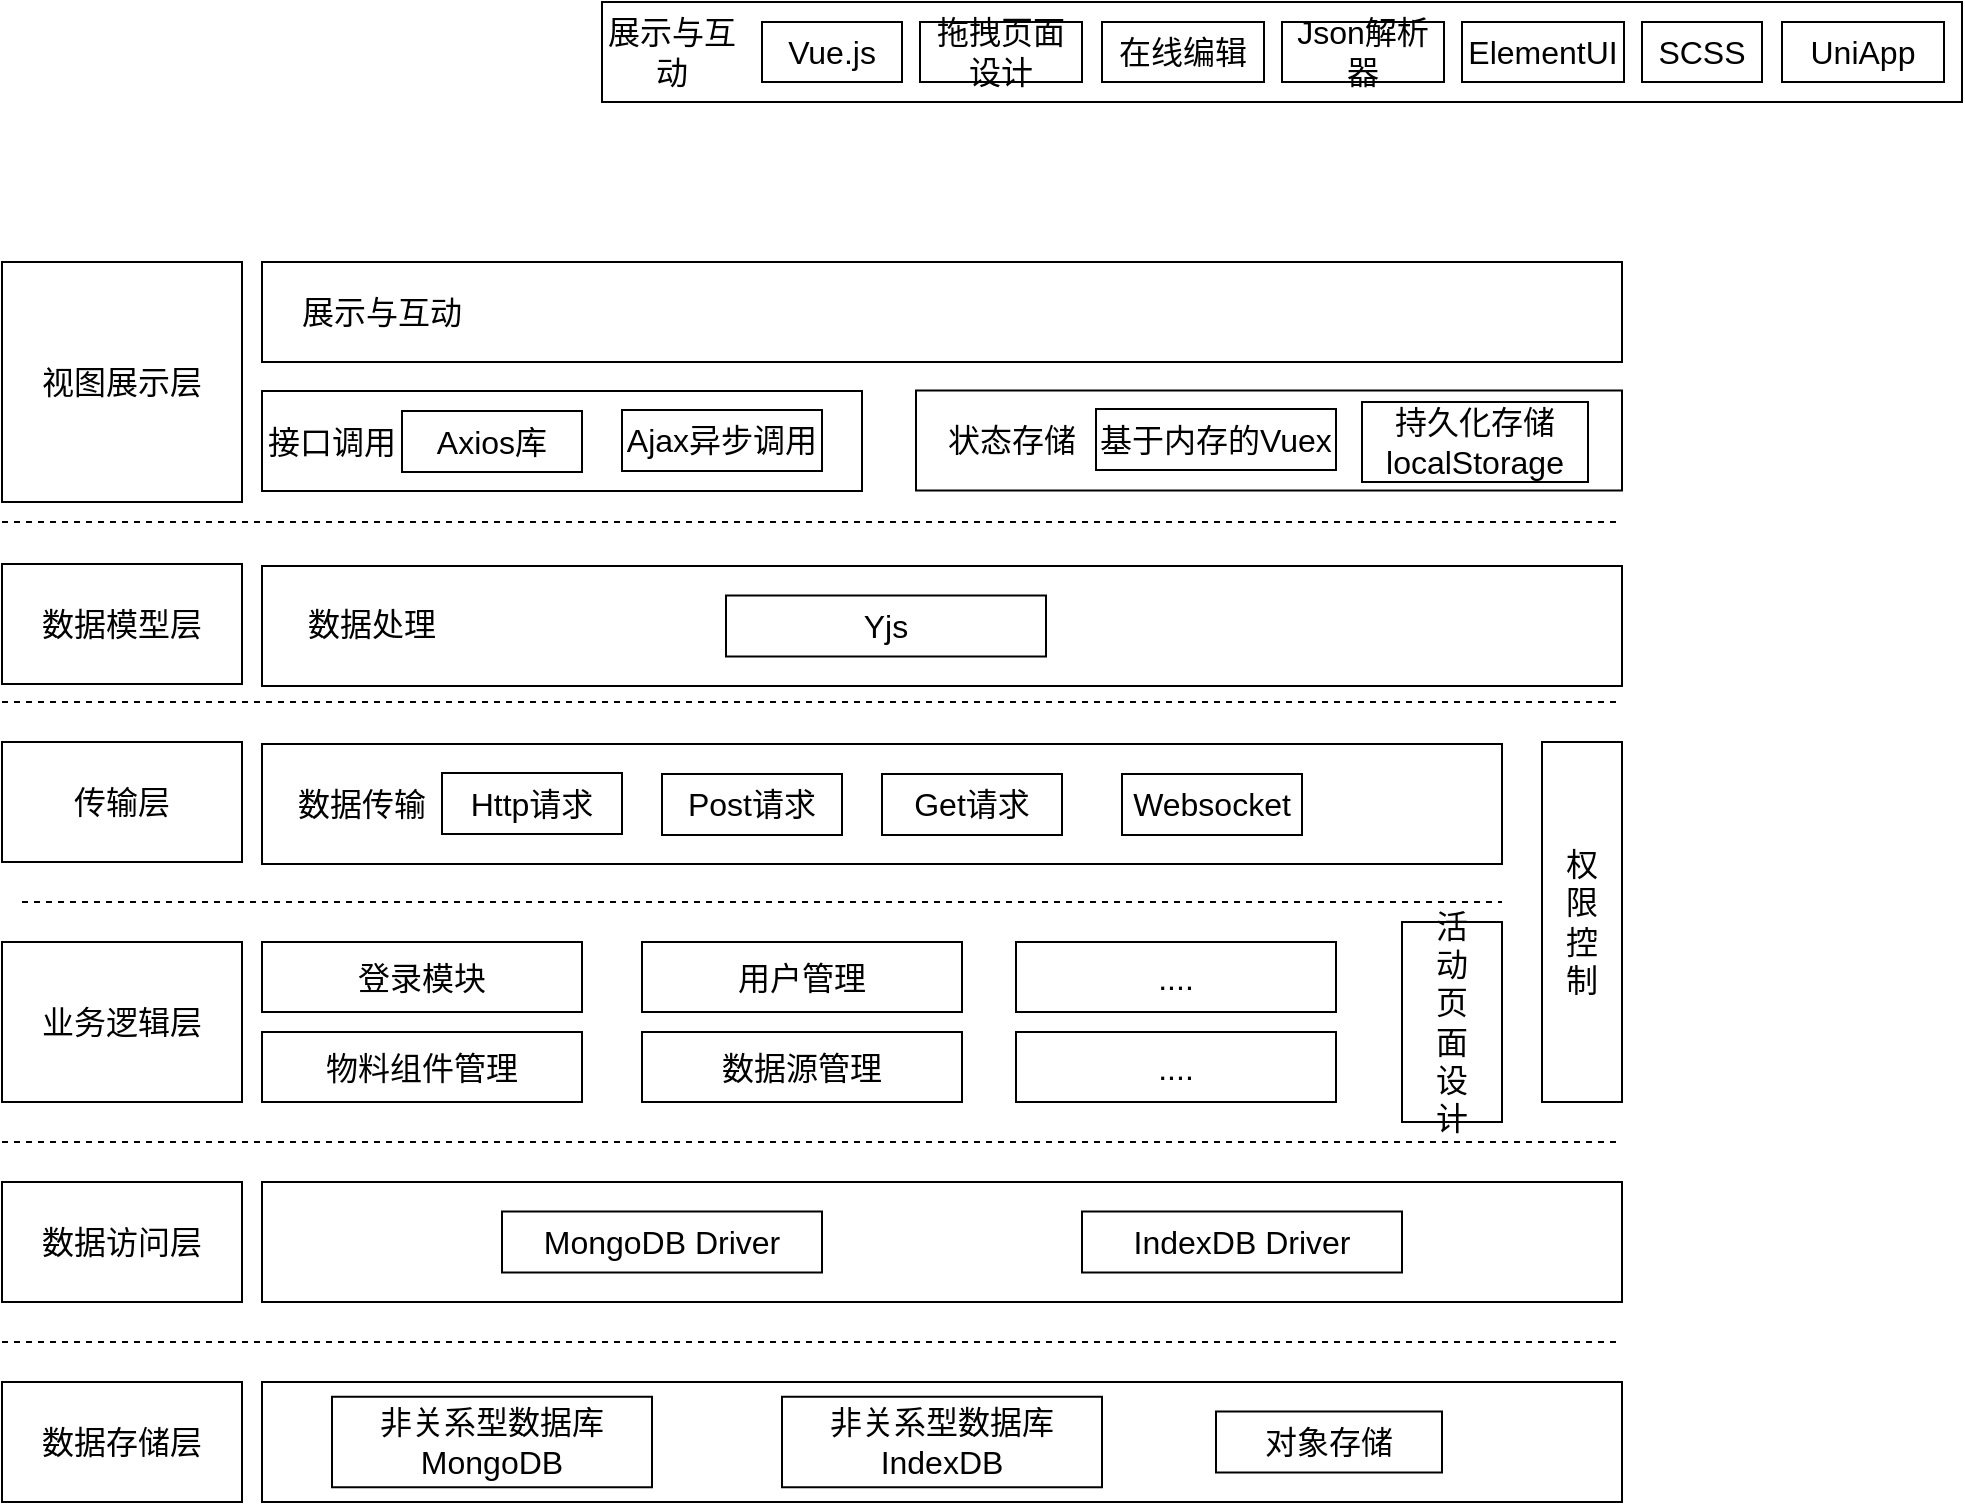 <mxfile version="24.0.7" type="github">
  <diagram name="第 1 页" id="aa-gGl5EJUcE4eOUJS7o">
    <mxGraphModel dx="2074" dy="2315" grid="1" gridSize="10" guides="1" tooltips="1" connect="1" arrows="1" fold="1" page="1" pageScale="1" pageWidth="827" pageHeight="1169" math="0" shadow="0">
      <root>
        <mxCell id="0" />
        <mxCell id="1" parent="0" />
        <mxCell id="VzZtKRIuBbigzssa7Cag-1" value="视图展示层" style="rounded=0;whiteSpace=wrap;html=1;fontSize=16;" vertex="1" parent="1">
          <mxGeometry x="70" y="-30" width="120" height="120" as="geometry" />
        </mxCell>
        <mxCell id="VzZtKRIuBbigzssa7Cag-2" value="&lt;p style=&quot;margin: 0pt 0pt 0.0pt; text-align: justify; font-family: &amp;quot;Times New Roman&amp;quot;; font-size: 16px;&quot; class=&quot;MsoNormal&quot;&gt;传输层&lt;/p&gt;" style="rounded=0;whiteSpace=wrap;html=1;fontSize=16;" vertex="1" parent="1">
          <mxGeometry x="70" y="210" width="120" height="60" as="geometry" />
        </mxCell>
        <mxCell id="VzZtKRIuBbigzssa7Cag-3" value="&lt;p style=&quot;margin: 0pt 0pt 0.0pt; text-align: justify; font-family: &amp;quot;Times New Roman&amp;quot;; font-size: 16px;&quot; class=&quot;MsoNormal&quot;&gt;业务逻辑层&lt;/p&gt;" style="rounded=0;whiteSpace=wrap;html=1;fontSize=16;" vertex="1" parent="1">
          <mxGeometry x="70" y="310" width="120" height="80" as="geometry" />
        </mxCell>
        <mxCell id="VzZtKRIuBbigzssa7Cag-4" value="&lt;p style=&quot;margin: 0pt 0pt 0.0pt; text-align: justify; font-family: &amp;quot;Times New Roman&amp;quot;; font-size: 16px;&quot; class=&quot;MsoNormal&quot;&gt;数据访问层&lt;/p&gt;" style="rounded=0;whiteSpace=wrap;html=1;fontSize=16;" vertex="1" parent="1">
          <mxGeometry x="70" y="430" width="120" height="60" as="geometry" />
        </mxCell>
        <mxCell id="VzZtKRIuBbigzssa7Cag-5" value="&lt;p style=&quot;margin: 0pt 0pt 0.0pt; text-align: justify; font-family: &amp;quot;Times New Roman&amp;quot;; font-size: 16px;&quot; class=&quot;MsoNormal&quot;&gt;数据存储层&lt;/p&gt;" style="rounded=0;whiteSpace=wrap;html=1;fontSize=16;" vertex="1" parent="1">
          <mxGeometry x="70" y="530" width="120" height="60" as="geometry" />
        </mxCell>
        <mxCell id="VzZtKRIuBbigzssa7Cag-6" value="&lt;p style=&quot;margin: 0pt 0pt 0.0pt; text-align: justify; font-family: &amp;quot;Times New Roman&amp;quot;; font-size: 16px;&quot; class=&quot;MsoNormal&quot;&gt;数据模型层&lt;/p&gt;" style="rounded=0;whiteSpace=wrap;html=1;fontSize=16;" vertex="1" parent="1">
          <mxGeometry x="70" y="121" width="120" height="60" as="geometry" />
        </mxCell>
        <mxCell id="VzZtKRIuBbigzssa7Cag-7" value="" style="rounded=0;whiteSpace=wrap;html=1;fontSize=16;" vertex="1" parent="1">
          <mxGeometry x="200" y="34.5" width="300" height="50" as="geometry" />
        </mxCell>
        <mxCell id="VzZtKRIuBbigzssa7Cag-8" value="" style="group;fontSize=16;" vertex="1" connectable="0" parent="1">
          <mxGeometry x="370" y="-160" width="680" height="50" as="geometry" />
        </mxCell>
        <mxCell id="VzZtKRIuBbigzssa7Cag-9" value="" style="rounded=0;whiteSpace=wrap;html=1;fontSize=16;" vertex="1" parent="VzZtKRIuBbigzssa7Cag-8">
          <mxGeometry width="680" height="50" as="geometry" />
        </mxCell>
        <mxCell id="VzZtKRIuBbigzssa7Cag-10" value="" style="group;fontSize=16;" vertex="1" connectable="0" parent="VzZtKRIuBbigzssa7Cag-8">
          <mxGeometry y="10" width="671" height="30" as="geometry" />
        </mxCell>
        <mxCell id="VzZtKRIuBbigzssa7Cag-11" value="展示与互动" style="text;html=1;strokeColor=none;fillColor=none;align=center;verticalAlign=middle;whiteSpace=wrap;rounded=0;fontSize=16;" vertex="1" parent="VzZtKRIuBbigzssa7Cag-10">
          <mxGeometry width="70" height="30" as="geometry" />
        </mxCell>
        <mxCell id="VzZtKRIuBbigzssa7Cag-12" value="Vue.js" style="rounded=0;whiteSpace=wrap;html=1;fontSize=16;" vertex="1" parent="VzZtKRIuBbigzssa7Cag-10">
          <mxGeometry x="80" width="70" height="30" as="geometry" />
        </mxCell>
        <mxCell id="VzZtKRIuBbigzssa7Cag-13" value="拖拽页面设计" style="rounded=0;whiteSpace=wrap;html=1;fontSize=16;" vertex="1" parent="VzZtKRIuBbigzssa7Cag-10">
          <mxGeometry x="159" width="81" height="30" as="geometry" />
        </mxCell>
        <mxCell id="VzZtKRIuBbigzssa7Cag-14" value="在线编辑" style="rounded=0;whiteSpace=wrap;html=1;fontSize=16;" vertex="1" parent="VzZtKRIuBbigzssa7Cag-10">
          <mxGeometry x="250" width="81" height="30" as="geometry" />
        </mxCell>
        <mxCell id="VzZtKRIuBbigzssa7Cag-15" value="Json解析器" style="rounded=0;whiteSpace=wrap;html=1;fontSize=16;" vertex="1" parent="VzZtKRIuBbigzssa7Cag-10">
          <mxGeometry x="340" width="81" height="30" as="geometry" />
        </mxCell>
        <mxCell id="VzZtKRIuBbigzssa7Cag-16" value="ElementUI" style="rounded=0;whiteSpace=wrap;html=1;fontSize=16;" vertex="1" parent="VzZtKRIuBbigzssa7Cag-10">
          <mxGeometry x="430" width="81" height="30" as="geometry" />
        </mxCell>
        <mxCell id="VzZtKRIuBbigzssa7Cag-17" value="SCSS" style="rounded=0;whiteSpace=wrap;html=1;fontSize=16;" vertex="1" parent="VzZtKRIuBbigzssa7Cag-10">
          <mxGeometry x="520" width="60" height="30" as="geometry" />
        </mxCell>
        <mxCell id="VzZtKRIuBbigzssa7Cag-18" value="UniApp" style="rounded=0;whiteSpace=wrap;html=1;fontSize=16;" vertex="1" parent="VzZtKRIuBbigzssa7Cag-10">
          <mxGeometry x="590" width="81" height="30" as="geometry" />
        </mxCell>
        <mxCell id="VzZtKRIuBbigzssa7Cag-19" value="接口调用" style="text;html=1;strokeColor=none;fillColor=none;align=center;verticalAlign=middle;whiteSpace=wrap;rounded=0;fontSize=16;" vertex="1" parent="1">
          <mxGeometry x="200" y="44.5" width="70" height="30" as="geometry" />
        </mxCell>
        <mxCell id="VzZtKRIuBbigzssa7Cag-20" value="Axios库" style="rounded=0;whiteSpace=wrap;html=1;fontSize=16;" vertex="1" parent="1">
          <mxGeometry x="270" y="44.5" width="90" height="30.5" as="geometry" />
        </mxCell>
        <mxCell id="VzZtKRIuBbigzssa7Cag-21" value="Ajax异步调用" style="rounded=0;whiteSpace=wrap;html=1;fontSize=16;" vertex="1" parent="1">
          <mxGeometry x="380" y="44" width="100" height="30.5" as="geometry" />
        </mxCell>
        <mxCell id="VzZtKRIuBbigzssa7Cag-22" value="" style="rounded=0;whiteSpace=wrap;html=1;fontSize=16;" vertex="1" parent="1">
          <mxGeometry x="527" y="34.25" width="353" height="50" as="geometry" />
        </mxCell>
        <mxCell id="VzZtKRIuBbigzssa7Cag-23" value="状态存储" style="text;html=1;strokeColor=none;fillColor=none;align=center;verticalAlign=middle;whiteSpace=wrap;rounded=0;fontSize=16;" vertex="1" parent="1">
          <mxGeometry x="540" y="44" width="70" height="30" as="geometry" />
        </mxCell>
        <mxCell id="VzZtKRIuBbigzssa7Cag-24" value="基于内存的Vuex" style="rounded=0;whiteSpace=wrap;html=1;fontSize=16;" vertex="1" parent="1">
          <mxGeometry x="617" y="43.5" width="120" height="30.5" as="geometry" />
        </mxCell>
        <mxCell id="VzZtKRIuBbigzssa7Cag-25" value="持久化存储localStorage" style="rounded=0;whiteSpace=wrap;html=1;fontSize=16;" vertex="1" parent="1">
          <mxGeometry x="750" y="40" width="113" height="40" as="geometry" />
        </mxCell>
        <mxCell id="VzZtKRIuBbigzssa7Cag-26" value="" style="rounded=0;whiteSpace=wrap;html=1;fontSize=16;" vertex="1" parent="1">
          <mxGeometry x="200" y="122" width="680" height="60" as="geometry" />
        </mxCell>
        <mxCell id="VzZtKRIuBbigzssa7Cag-27" value="数据处理" style="text;html=1;strokeColor=none;fillColor=none;align=center;verticalAlign=middle;whiteSpace=wrap;rounded=0;fontSize=16;" vertex="1" parent="1">
          <mxGeometry x="210" y="136" width="90" height="30" as="geometry" />
        </mxCell>
        <mxCell id="VzZtKRIuBbigzssa7Cag-28" value="Yjs" style="rounded=0;whiteSpace=wrap;html=1;fontSize=16;" vertex="1" parent="1">
          <mxGeometry x="432" y="136.75" width="160" height="30.5" as="geometry" />
        </mxCell>
        <mxCell id="VzZtKRIuBbigzssa7Cag-29" value="" style="rounded=0;whiteSpace=wrap;html=1;fontSize=16;" vertex="1" parent="1">
          <mxGeometry x="200" y="211" width="620" height="60" as="geometry" />
        </mxCell>
        <mxCell id="VzZtKRIuBbigzssa7Cag-30" value="数据传输" style="text;html=1;strokeColor=none;fillColor=none;align=center;verticalAlign=middle;whiteSpace=wrap;rounded=0;fontSize=16;" vertex="1" parent="1">
          <mxGeometry x="210" y="226" width="80" height="30" as="geometry" />
        </mxCell>
        <mxCell id="VzZtKRIuBbigzssa7Cag-31" value="Http请求" style="rounded=0;whiteSpace=wrap;html=1;fontSize=16;" vertex="1" parent="1">
          <mxGeometry x="290" y="225.5" width="90" height="30.5" as="geometry" />
        </mxCell>
        <mxCell id="VzZtKRIuBbigzssa7Cag-32" value="Post请求" style="rounded=0;whiteSpace=wrap;html=1;fontSize=16;" vertex="1" parent="1">
          <mxGeometry x="400" y="226" width="90" height="30.5" as="geometry" />
        </mxCell>
        <mxCell id="VzZtKRIuBbigzssa7Cag-33" value="Get请求" style="rounded=0;whiteSpace=wrap;html=1;fontSize=16;" vertex="1" parent="1">
          <mxGeometry x="510" y="226" width="90" height="30.5" as="geometry" />
        </mxCell>
        <mxCell id="VzZtKRIuBbigzssa7Cag-34" value="Websocket" style="rounded=0;whiteSpace=wrap;html=1;fontSize=16;" vertex="1" parent="1">
          <mxGeometry x="630" y="226" width="90" height="30.5" as="geometry" />
        </mxCell>
        <mxCell id="VzZtKRIuBbigzssa7Cag-35" value="登录模块" style="rounded=0;whiteSpace=wrap;html=1;fontSize=16;" vertex="1" parent="1">
          <mxGeometry x="200" y="310" width="160" height="35" as="geometry" />
        </mxCell>
        <mxCell id="VzZtKRIuBbigzssa7Cag-36" value="物料组件管理" style="rounded=0;whiteSpace=wrap;html=1;fontSize=16;" vertex="1" parent="1">
          <mxGeometry x="200" y="355" width="160" height="35" as="geometry" />
        </mxCell>
        <mxCell id="VzZtKRIuBbigzssa7Cag-37" value="用户管理" style="rounded=0;whiteSpace=wrap;html=1;fontSize=16;" vertex="1" parent="1">
          <mxGeometry x="390" y="310" width="160" height="35" as="geometry" />
        </mxCell>
        <mxCell id="VzZtKRIuBbigzssa7Cag-38" value="数据源管理" style="rounded=0;whiteSpace=wrap;html=1;fontSize=16;" vertex="1" parent="1">
          <mxGeometry x="390" y="355" width="160" height="35" as="geometry" />
        </mxCell>
        <mxCell id="VzZtKRIuBbigzssa7Cag-39" value="...." style="rounded=0;whiteSpace=wrap;html=1;fontSize=16;" vertex="1" parent="1">
          <mxGeometry x="577" y="310" width="160" height="35" as="geometry" />
        </mxCell>
        <mxCell id="VzZtKRIuBbigzssa7Cag-40" value="...." style="rounded=0;whiteSpace=wrap;html=1;fontSize=16;" vertex="1" parent="1">
          <mxGeometry x="577" y="355" width="160" height="35" as="geometry" />
        </mxCell>
        <mxCell id="VzZtKRIuBbigzssa7Cag-41" value="" style="rounded=0;whiteSpace=wrap;html=1;fontSize=16;" vertex="1" parent="1">
          <mxGeometry x="770" y="300" width="50" height="100" as="geometry" />
        </mxCell>
        <mxCell id="VzZtKRIuBbigzssa7Cag-42" value="活动页面设计" style="text;html=1;strokeColor=none;fillColor=none;align=center;verticalAlign=middle;whiteSpace=wrap;rounded=0;fontSize=16;" vertex="1" parent="1">
          <mxGeometry x="790" y="332.5" width="10" height="35" as="geometry" />
        </mxCell>
        <mxCell id="VzZtKRIuBbigzssa7Cag-43" value="" style="rounded=0;whiteSpace=wrap;html=1;fontSize=16;" vertex="1" parent="1">
          <mxGeometry x="840" y="210" width="40" height="180" as="geometry" />
        </mxCell>
        <mxCell id="VzZtKRIuBbigzssa7Cag-44" value="权限控制" style="text;html=1;strokeColor=none;fillColor=none;align=center;verticalAlign=middle;whiteSpace=wrap;rounded=0;fontSize=16;" vertex="1" parent="1">
          <mxGeometry x="855" y="282.5" width="10" height="35" as="geometry" />
        </mxCell>
        <mxCell id="VzZtKRIuBbigzssa7Cag-45" value="" style="rounded=0;whiteSpace=wrap;html=1;fontSize=16;" vertex="1" parent="1">
          <mxGeometry x="200" y="430" width="680" height="60" as="geometry" />
        </mxCell>
        <mxCell id="VzZtKRIuBbigzssa7Cag-46" value="MongoDB Driver" style="rounded=0;whiteSpace=wrap;html=1;fontSize=16;" vertex="1" parent="1">
          <mxGeometry x="320" y="444.75" width="160" height="30.5" as="geometry" />
        </mxCell>
        <mxCell id="VzZtKRIuBbigzssa7Cag-47" value="IndexDB Driver" style="rounded=0;whiteSpace=wrap;html=1;fontSize=16;" vertex="1" parent="1">
          <mxGeometry x="610" y="444.75" width="160" height="30.5" as="geometry" />
        </mxCell>
        <mxCell id="VzZtKRIuBbigzssa7Cag-48" value="" style="rounded=0;whiteSpace=wrap;html=1;fontSize=16;" vertex="1" parent="1">
          <mxGeometry x="200" y="530" width="680" height="60" as="geometry" />
        </mxCell>
        <mxCell id="VzZtKRIuBbigzssa7Cag-49" value="非关系型数据库MongoDB" style="rounded=0;whiteSpace=wrap;html=1;fontSize=16;" vertex="1" parent="1">
          <mxGeometry x="235" y="537.38" width="160" height="45.25" as="geometry" />
        </mxCell>
        <mxCell id="VzZtKRIuBbigzssa7Cag-50" value="非关系型数据库IndexDB" style="rounded=0;whiteSpace=wrap;html=1;fontSize=16;" vertex="1" parent="1">
          <mxGeometry x="460" y="537.38" width="160" height="45.25" as="geometry" />
        </mxCell>
        <mxCell id="VzZtKRIuBbigzssa7Cag-51" value="对象存储" style="rounded=0;whiteSpace=wrap;html=1;fontSize=16;" vertex="1" parent="1">
          <mxGeometry x="677" y="544.75" width="113" height="30.5" as="geometry" />
        </mxCell>
        <mxCell id="VzZtKRIuBbigzssa7Cag-52" value="" style="endArrow=none;dashed=1;html=1;rounded=0;fontSize=16;" edge="1" parent="1">
          <mxGeometry width="50" height="50" relative="1" as="geometry">
            <mxPoint x="70" y="100" as="sourcePoint" />
            <mxPoint x="880" y="100" as="targetPoint" />
          </mxGeometry>
        </mxCell>
        <mxCell id="VzZtKRIuBbigzssa7Cag-53" value="" style="endArrow=none;dashed=1;html=1;rounded=0;fontSize=16;" edge="1" parent="1">
          <mxGeometry width="50" height="50" relative="1" as="geometry">
            <mxPoint x="70" y="190" as="sourcePoint" />
            <mxPoint x="880" y="190" as="targetPoint" />
          </mxGeometry>
        </mxCell>
        <mxCell id="VzZtKRIuBbigzssa7Cag-54" value="" style="endArrow=none;dashed=1;html=1;rounded=0;fontSize=16;" edge="1" parent="1">
          <mxGeometry width="50" height="50" relative="1" as="geometry">
            <mxPoint x="80" y="290" as="sourcePoint" />
            <mxPoint x="820" y="290" as="targetPoint" />
          </mxGeometry>
        </mxCell>
        <mxCell id="VzZtKRIuBbigzssa7Cag-55" value="" style="endArrow=none;dashed=1;html=1;rounded=0;fontSize=16;" edge="1" parent="1">
          <mxGeometry width="50" height="50" relative="1" as="geometry">
            <mxPoint x="70" y="510" as="sourcePoint" />
            <mxPoint x="880" y="510" as="targetPoint" />
          </mxGeometry>
        </mxCell>
        <mxCell id="VzZtKRIuBbigzssa7Cag-56" value="" style="endArrow=none;dashed=1;html=1;rounded=0;fontSize=16;" edge="1" parent="1">
          <mxGeometry width="50" height="50" relative="1" as="geometry">
            <mxPoint x="70" y="410" as="sourcePoint" />
            <mxPoint x="880" y="410" as="targetPoint" />
          </mxGeometry>
        </mxCell>
        <mxCell id="VzZtKRIuBbigzssa7Cag-59" value="" style="rounded=0;whiteSpace=wrap;html=1;" vertex="1" parent="1">
          <mxGeometry x="200" y="-30" width="680" height="50" as="geometry" />
        </mxCell>
        <mxCell id="VzZtKRIuBbigzssa7Cag-71" value="&lt;font style=&quot;font-size: 16px;&quot;&gt;展示与互动&lt;/font&gt;" style="text;html=1;align=center;verticalAlign=middle;whiteSpace=wrap;rounded=0;" vertex="1" parent="1">
          <mxGeometry x="210" y="-20" width="100" height="30" as="geometry" />
        </mxCell>
      </root>
    </mxGraphModel>
  </diagram>
</mxfile>
